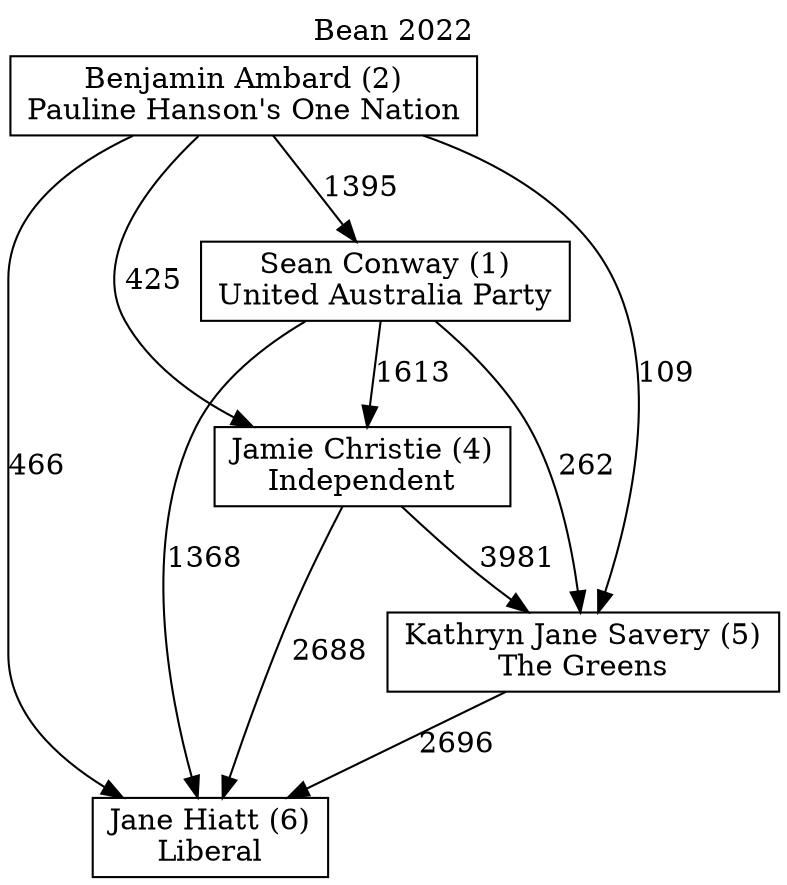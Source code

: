// House preference flow
digraph "Jane Hiatt (6)_Bean_2022" {
	graph [label="Bean 2022" labelloc=t mclimit=10]
	node [shape=box]
	"Benjamin Ambard (2)" [label="Benjamin Ambard (2)
Pauline Hanson's One Nation"]
	"Jamie Christie (4)" [label="Jamie Christie (4)
Independent"]
	"Jane Hiatt (6)" [label="Jane Hiatt (6)
Liberal"]
	"Kathryn Jane Savery (5)" [label="Kathryn Jane Savery (5)
The Greens"]
	"Sean Conway (1)" [label="Sean Conway (1)
United Australia Party"]
	"Benjamin Ambard (2)" -> "Jamie Christie (4)" [label=425]
	"Benjamin Ambard (2)" -> "Jane Hiatt (6)" [label=466]
	"Benjamin Ambard (2)" -> "Kathryn Jane Savery (5)" [label=109]
	"Benjamin Ambard (2)" -> "Sean Conway (1)" [label=1395]
	"Jamie Christie (4)" -> "Jane Hiatt (6)" [label=2688]
	"Jamie Christie (4)" -> "Kathryn Jane Savery (5)" [label=3981]
	"Kathryn Jane Savery (5)" -> "Jane Hiatt (6)" [label=2696]
	"Sean Conway (1)" -> "Jamie Christie (4)" [label=1613]
	"Sean Conway (1)" -> "Jane Hiatt (6)" [label=1368]
	"Sean Conway (1)" -> "Kathryn Jane Savery (5)" [label=262]
}

